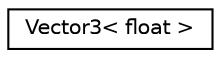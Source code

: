digraph "Graphical Class Hierarchy"
{
 // LATEX_PDF_SIZE
  edge [fontname="Helvetica",fontsize="10",labelfontname="Helvetica",labelfontsize="10"];
  node [fontname="Helvetica",fontsize="10",shape=record];
  rankdir="LR";
  Node0 [label="Vector3\< float \>",height=0.2,width=0.4,color="black", fillcolor="white", style="filled",URL="$classVector3.html",tooltip=" "];
}
